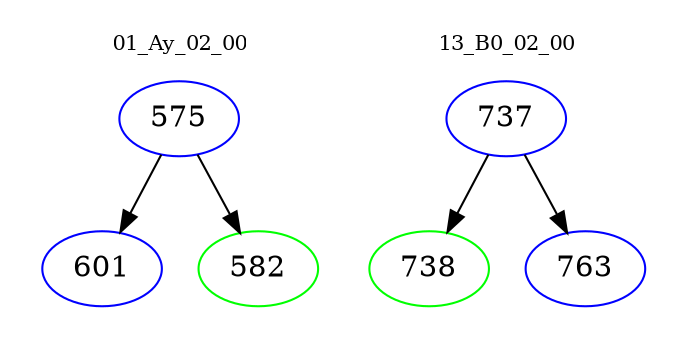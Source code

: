 digraph{
subgraph cluster_0 {
color = white
label = "01_Ay_02_00";
fontsize=10;
T0_575 [label="575", color="blue"]
T0_575 -> T0_601 [color="black"]
T0_601 [label="601", color="blue"]
T0_575 -> T0_582 [color="black"]
T0_582 [label="582", color="green"]
}
subgraph cluster_1 {
color = white
label = "13_B0_02_00";
fontsize=10;
T1_737 [label="737", color="blue"]
T1_737 -> T1_738 [color="black"]
T1_738 [label="738", color="green"]
T1_737 -> T1_763 [color="black"]
T1_763 [label="763", color="blue"]
}
}
